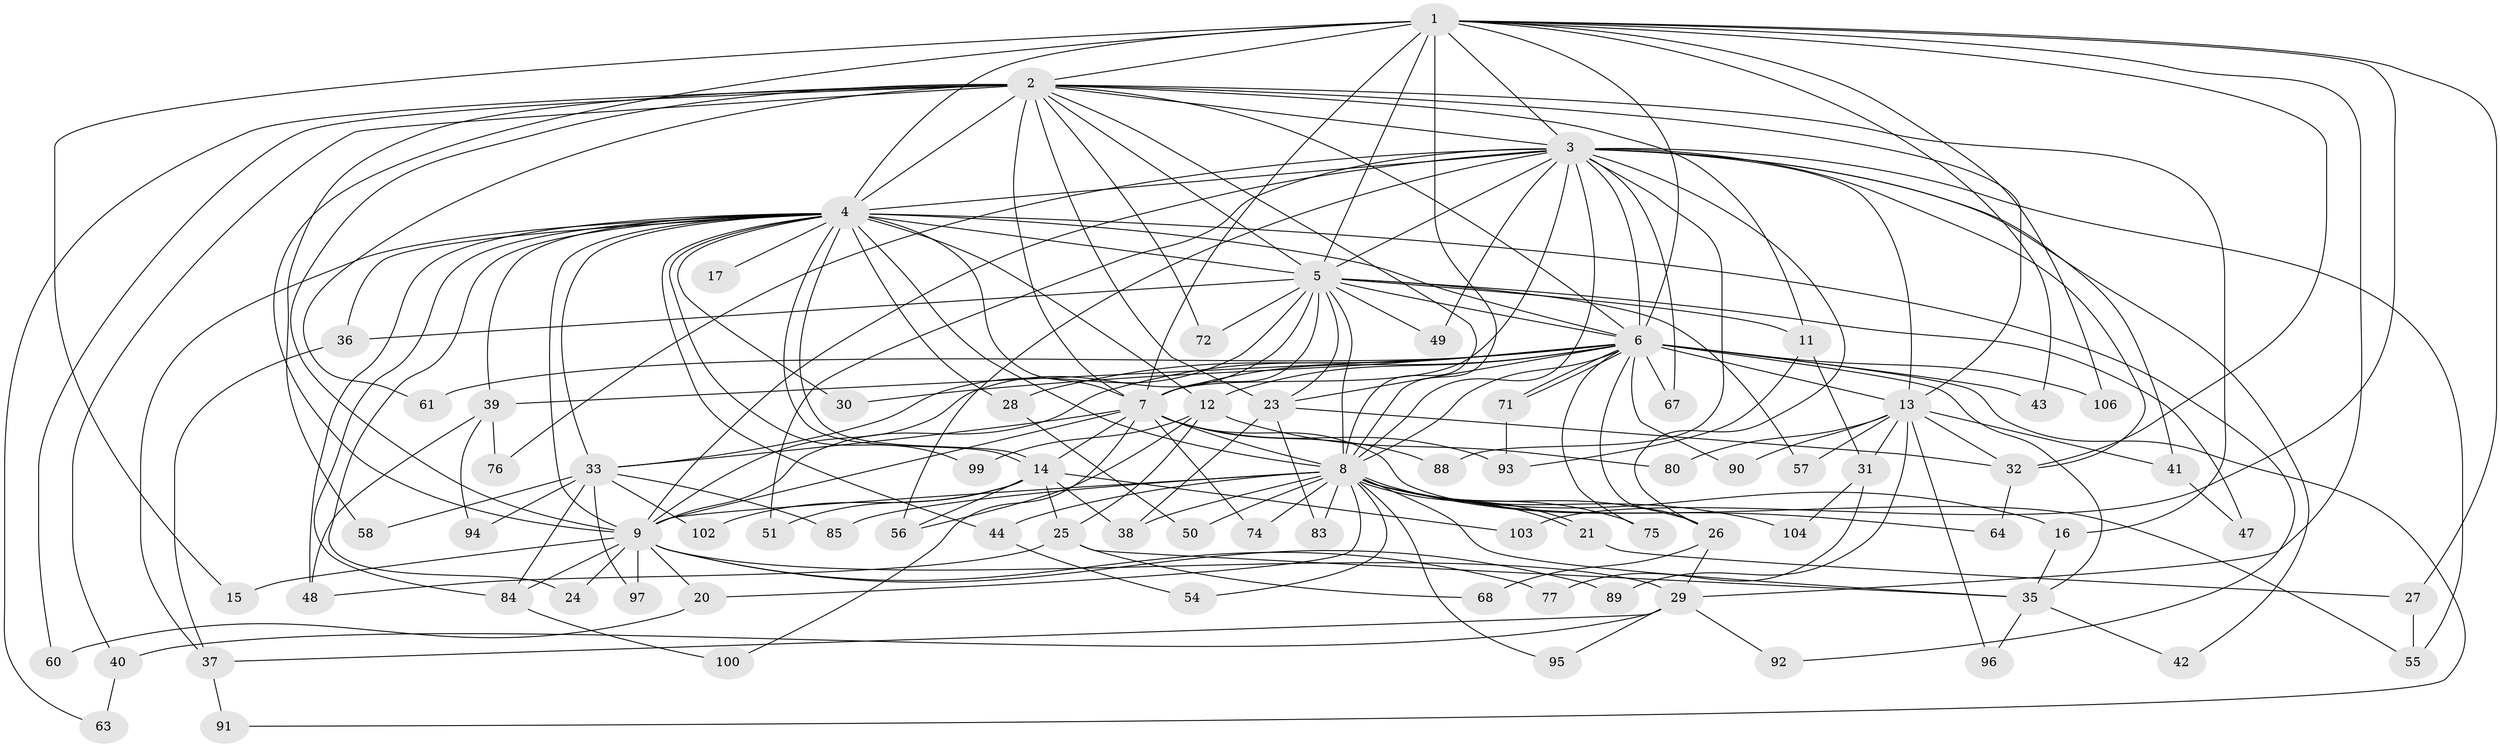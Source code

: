 // original degree distribution, {17: 0.028037383177570093, 19: 0.018691588785046728, 18: 0.009345794392523364, 15: 0.009345794392523364, 20: 0.009345794392523364, 26: 0.009345794392523364, 22: 0.009345794392523364, 4: 0.08411214953271028, 7: 0.028037383177570093, 10: 0.018691588785046728, 2: 0.5327102803738317, 3: 0.18691588785046728, 6: 0.028037383177570093, 5: 0.018691588785046728, 9: 0.009345794392523364}
// Generated by graph-tools (version 1.1) at 2025/41/03/06/25 10:41:42]
// undirected, 81 vertices, 196 edges
graph export_dot {
graph [start="1"]
  node [color=gray90,style=filled];
  1 [super="+62"];
  2 [super="+69"];
  3 [super="+19"];
  4 [super="+10"];
  5 [super="+70"];
  6 [super="+22"];
  7;
  8 [super="+82"];
  9 [super="+78"];
  11;
  12 [super="+101"];
  13 [super="+66"];
  14 [super="+18"];
  15;
  16;
  17;
  20;
  21;
  23 [super="+34"];
  24;
  25 [super="+45"];
  26 [super="+46"];
  27;
  28 [super="+73"];
  29 [super="+52"];
  30;
  31;
  32 [super="+53"];
  33 [super="+86"];
  35 [super="+79"];
  36 [super="+65"];
  37;
  38 [super="+107"];
  39;
  40;
  41;
  42;
  43;
  44;
  47;
  48 [super="+59"];
  49;
  50;
  51;
  54;
  55 [super="+87"];
  56 [super="+81"];
  57;
  58;
  60;
  61;
  63;
  64;
  67;
  68;
  71;
  72;
  74;
  75;
  76;
  77 [super="+105"];
  80;
  83;
  84;
  85;
  88;
  89;
  90;
  91;
  92;
  93 [super="+98"];
  94;
  95;
  96;
  97;
  99;
  100;
  102;
  103;
  104;
  106;
  1 -- 2;
  1 -- 3;
  1 -- 4 [weight=2];
  1 -- 5;
  1 -- 6;
  1 -- 7;
  1 -- 8;
  1 -- 9 [weight=2];
  1 -- 15;
  1 -- 27;
  1 -- 29;
  1 -- 43;
  1 -- 103;
  1 -- 106;
  1 -- 32;
  2 -- 3;
  2 -- 4 [weight=2];
  2 -- 5;
  2 -- 6;
  2 -- 7;
  2 -- 8;
  2 -- 9;
  2 -- 11;
  2 -- 13;
  2 -- 16;
  2 -- 40;
  2 -- 58;
  2 -- 60;
  2 -- 61;
  2 -- 63;
  2 -- 72;
  2 -- 23;
  3 -- 4 [weight=2];
  3 -- 5;
  3 -- 6;
  3 -- 7;
  3 -- 8;
  3 -- 9;
  3 -- 32 [weight=2];
  3 -- 41;
  3 -- 42;
  3 -- 49;
  3 -- 51;
  3 -- 55;
  3 -- 76;
  3 -- 88;
  3 -- 67;
  3 -- 56;
  3 -- 26;
  3 -- 13;
  4 -- 5 [weight=2];
  4 -- 6 [weight=2];
  4 -- 7 [weight=2];
  4 -- 8 [weight=2];
  4 -- 9 [weight=2];
  4 -- 12 [weight=2];
  4 -- 14;
  4 -- 14;
  4 -- 24;
  4 -- 28 [weight=2];
  4 -- 30;
  4 -- 17;
  4 -- 84;
  4 -- 92;
  4 -- 33;
  4 -- 99;
  4 -- 36;
  4 -- 37;
  4 -- 39;
  4 -- 44;
  4 -- 48;
  5 -- 6;
  5 -- 7;
  5 -- 8;
  5 -- 9 [weight=2];
  5 -- 11;
  5 -- 23;
  5 -- 36;
  5 -- 47;
  5 -- 49;
  5 -- 57;
  5 -- 72;
  5 -- 33;
  6 -- 7;
  6 -- 8;
  6 -- 9;
  6 -- 13;
  6 -- 26;
  6 -- 30;
  6 -- 43;
  6 -- 67;
  6 -- 71;
  6 -- 71;
  6 -- 90;
  6 -- 91;
  6 -- 35;
  6 -- 39;
  6 -- 106;
  6 -- 75;
  6 -- 23;
  6 -- 28;
  6 -- 61;
  6 -- 12;
  7 -- 8 [weight=2];
  7 -- 9;
  7 -- 33;
  7 -- 55;
  7 -- 74;
  7 -- 88;
  7 -- 93;
  7 -- 100;
  7 -- 14;
  8 -- 9;
  8 -- 16;
  8 -- 20;
  8 -- 21;
  8 -- 21;
  8 -- 38;
  8 -- 44;
  8 -- 50;
  8 -- 54;
  8 -- 64;
  8 -- 74;
  8 -- 75;
  8 -- 83;
  8 -- 85;
  8 -- 95;
  8 -- 104;
  8 -- 26;
  8 -- 35;
  9 -- 15;
  9 -- 20;
  9 -- 24;
  9 -- 29;
  9 -- 77;
  9 -- 84;
  9 -- 89;
  9 -- 97;
  11 -- 31;
  11 -- 93;
  12 -- 25;
  12 -- 56;
  12 -- 80;
  12 -- 99;
  13 -- 31;
  13 -- 41;
  13 -- 57;
  13 -- 80;
  13 -- 89;
  13 -- 90;
  13 -- 96;
  13 -- 32;
  14 -- 25;
  14 -- 102;
  14 -- 103;
  14 -- 38;
  14 -- 51;
  14 -- 56;
  16 -- 35;
  20 -- 60;
  21 -- 27;
  23 -- 83;
  23 -- 32;
  23 -- 38;
  25 -- 68;
  25 -- 35;
  25 -- 48;
  26 -- 68;
  26 -- 29;
  27 -- 55;
  28 -- 50;
  29 -- 37;
  29 -- 40;
  29 -- 92;
  29 -- 95;
  31 -- 77;
  31 -- 104;
  32 -- 64;
  33 -- 58;
  33 -- 85;
  33 -- 94;
  33 -- 97;
  33 -- 102;
  33 -- 84;
  35 -- 42;
  35 -- 96;
  36 -- 37;
  37 -- 91;
  39 -- 48;
  39 -- 76;
  39 -- 94;
  40 -- 63;
  41 -- 47;
  44 -- 54;
  71 -- 93;
  84 -- 100;
}
